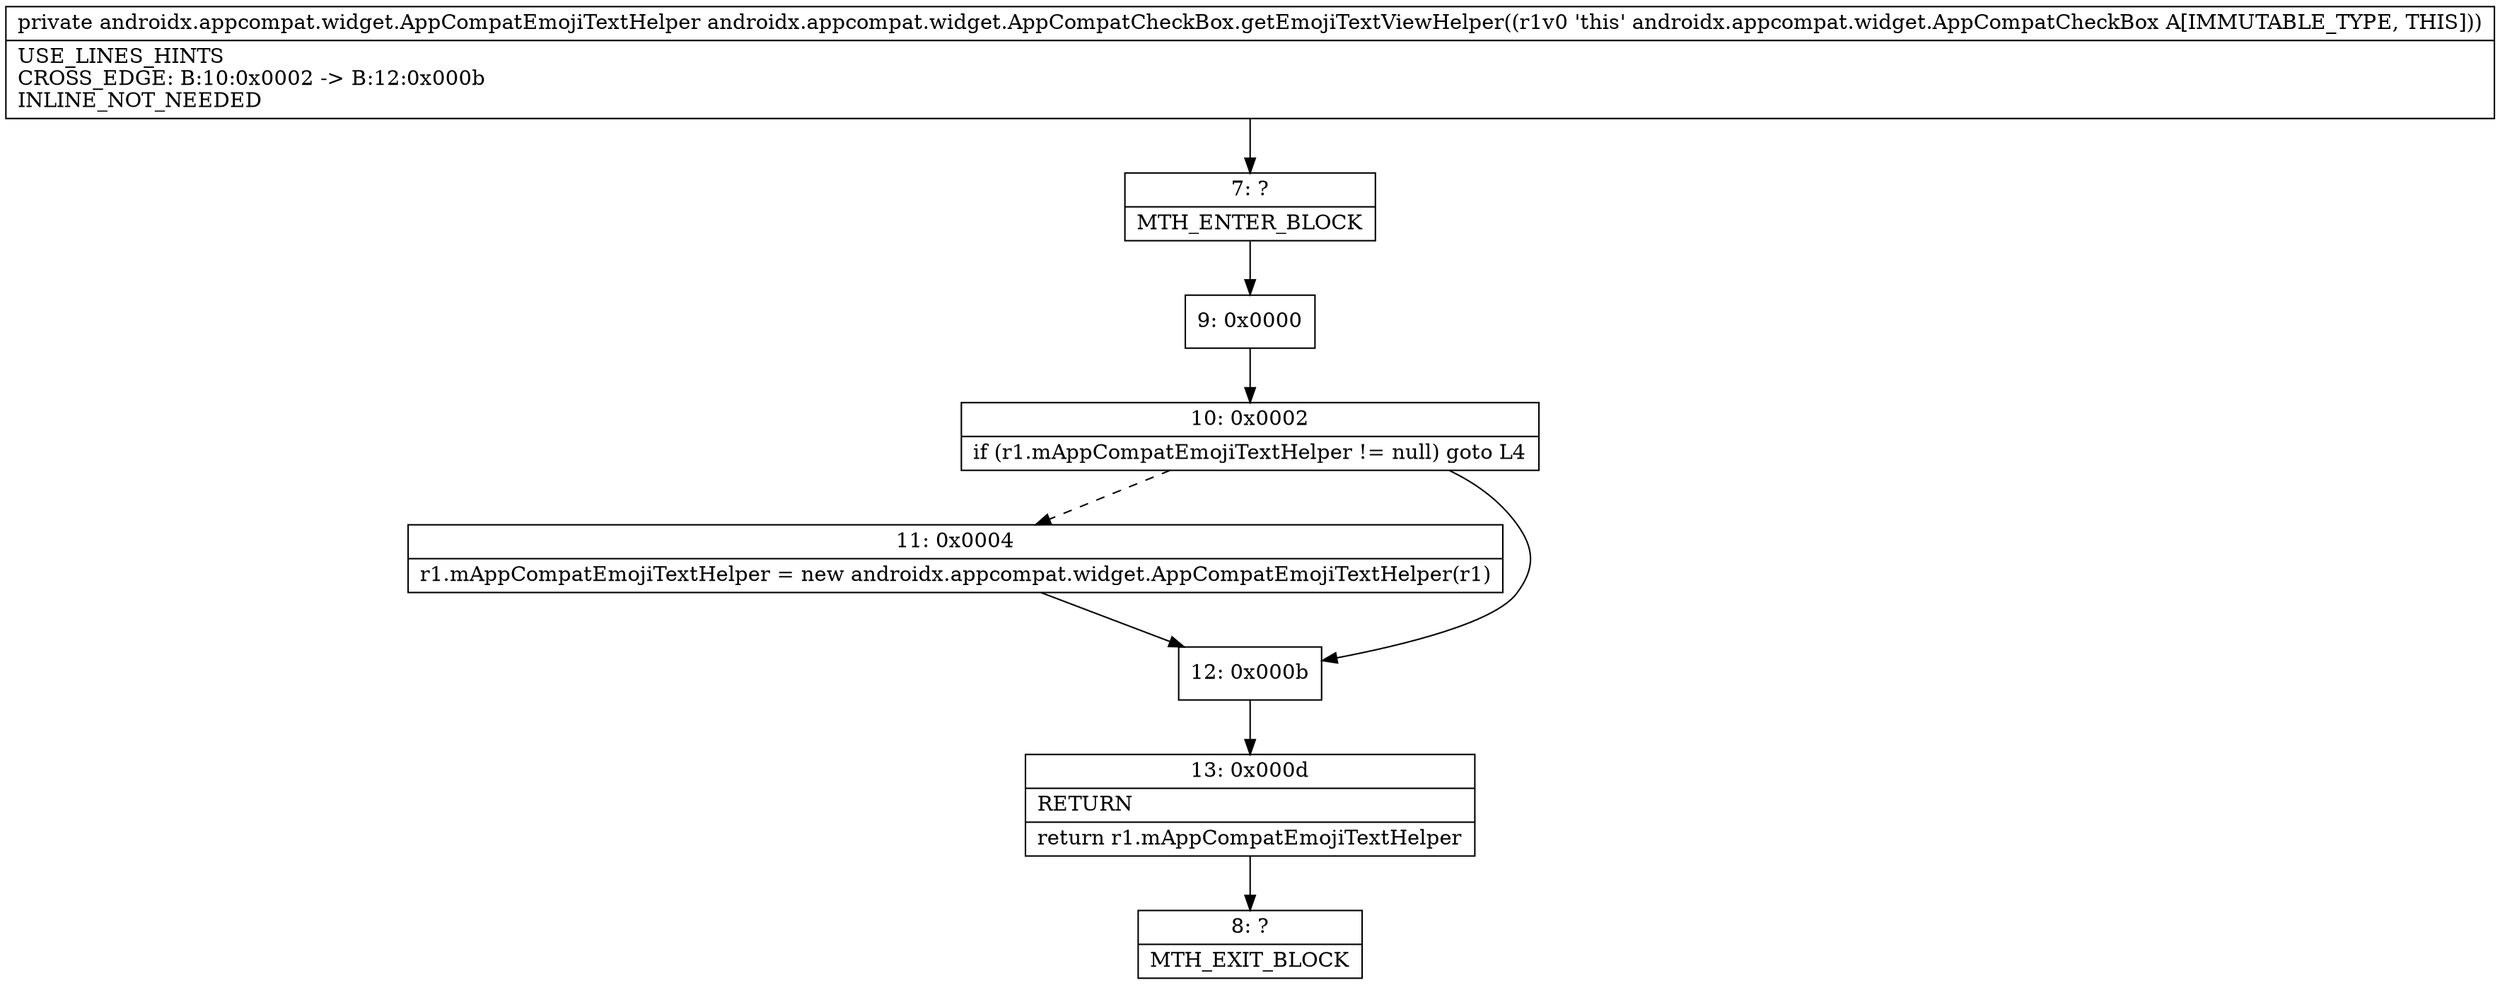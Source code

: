 digraph "CFG forandroidx.appcompat.widget.AppCompatCheckBox.getEmojiTextViewHelper()Landroidx\/appcompat\/widget\/AppCompatEmojiTextHelper;" {
Node_7 [shape=record,label="{7\:\ ?|MTH_ENTER_BLOCK\l}"];
Node_9 [shape=record,label="{9\:\ 0x0000}"];
Node_10 [shape=record,label="{10\:\ 0x0002|if (r1.mAppCompatEmojiTextHelper != null) goto L4\l}"];
Node_11 [shape=record,label="{11\:\ 0x0004|r1.mAppCompatEmojiTextHelper = new androidx.appcompat.widget.AppCompatEmojiTextHelper(r1)\l}"];
Node_12 [shape=record,label="{12\:\ 0x000b}"];
Node_13 [shape=record,label="{13\:\ 0x000d|RETURN\l|return r1.mAppCompatEmojiTextHelper\l}"];
Node_8 [shape=record,label="{8\:\ ?|MTH_EXIT_BLOCK\l}"];
MethodNode[shape=record,label="{private androidx.appcompat.widget.AppCompatEmojiTextHelper androidx.appcompat.widget.AppCompatCheckBox.getEmojiTextViewHelper((r1v0 'this' androidx.appcompat.widget.AppCompatCheckBox A[IMMUTABLE_TYPE, THIS]))  | USE_LINES_HINTS\lCROSS_EDGE: B:10:0x0002 \-\> B:12:0x000b\lINLINE_NOT_NEEDED\l}"];
MethodNode -> Node_7;Node_7 -> Node_9;
Node_9 -> Node_10;
Node_10 -> Node_11[style=dashed];
Node_10 -> Node_12;
Node_11 -> Node_12;
Node_12 -> Node_13;
Node_13 -> Node_8;
}

